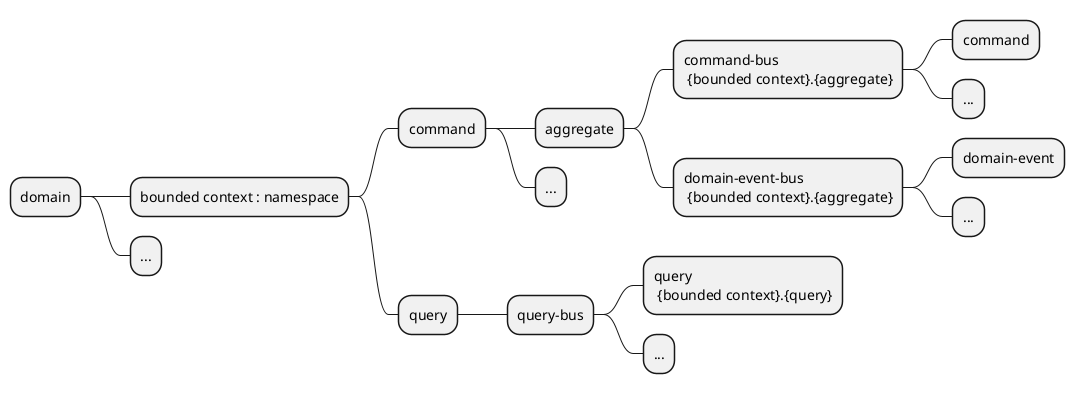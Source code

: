 @startmindmap Naming Domain
+ domain
++ bounded context : namespace
+++ command
++++ aggregate
+++++ command-bus \n {bounded context}.{aggregate}
++++++ command
++++++ ...
+++++ domain-event-bus \n {bounded context}.{aggregate}
++++++ domain-event
++++++ ...
++++ ...
+++ query
++++ query-bus
+++++ query \n {bounded context}.{query}
+++++ ...
++ ...
@endmindmap

@startmindmap Naming Topic
+ Naming Topic
-- {namespace}
---_ Bounded context name \n (Resolve naming conflicts)
-- {aggregate}
---_ Aggregate name
++ command
+++ {namespace}.{aggregate}.command
++ domain event
+++ {namespace}.{aggregate}.event
++ integration event
+++ {namespace}.{aggregate}.integration.{event_name}
++ event sourcing
+++ {namespace}.{aggregate}_event_stream
+++ {namespace}.{aggregate}_snapshot
++ query
+++ {namespace}.query
++ feedback
+++ {namespace}.feedback
@endmindmap
